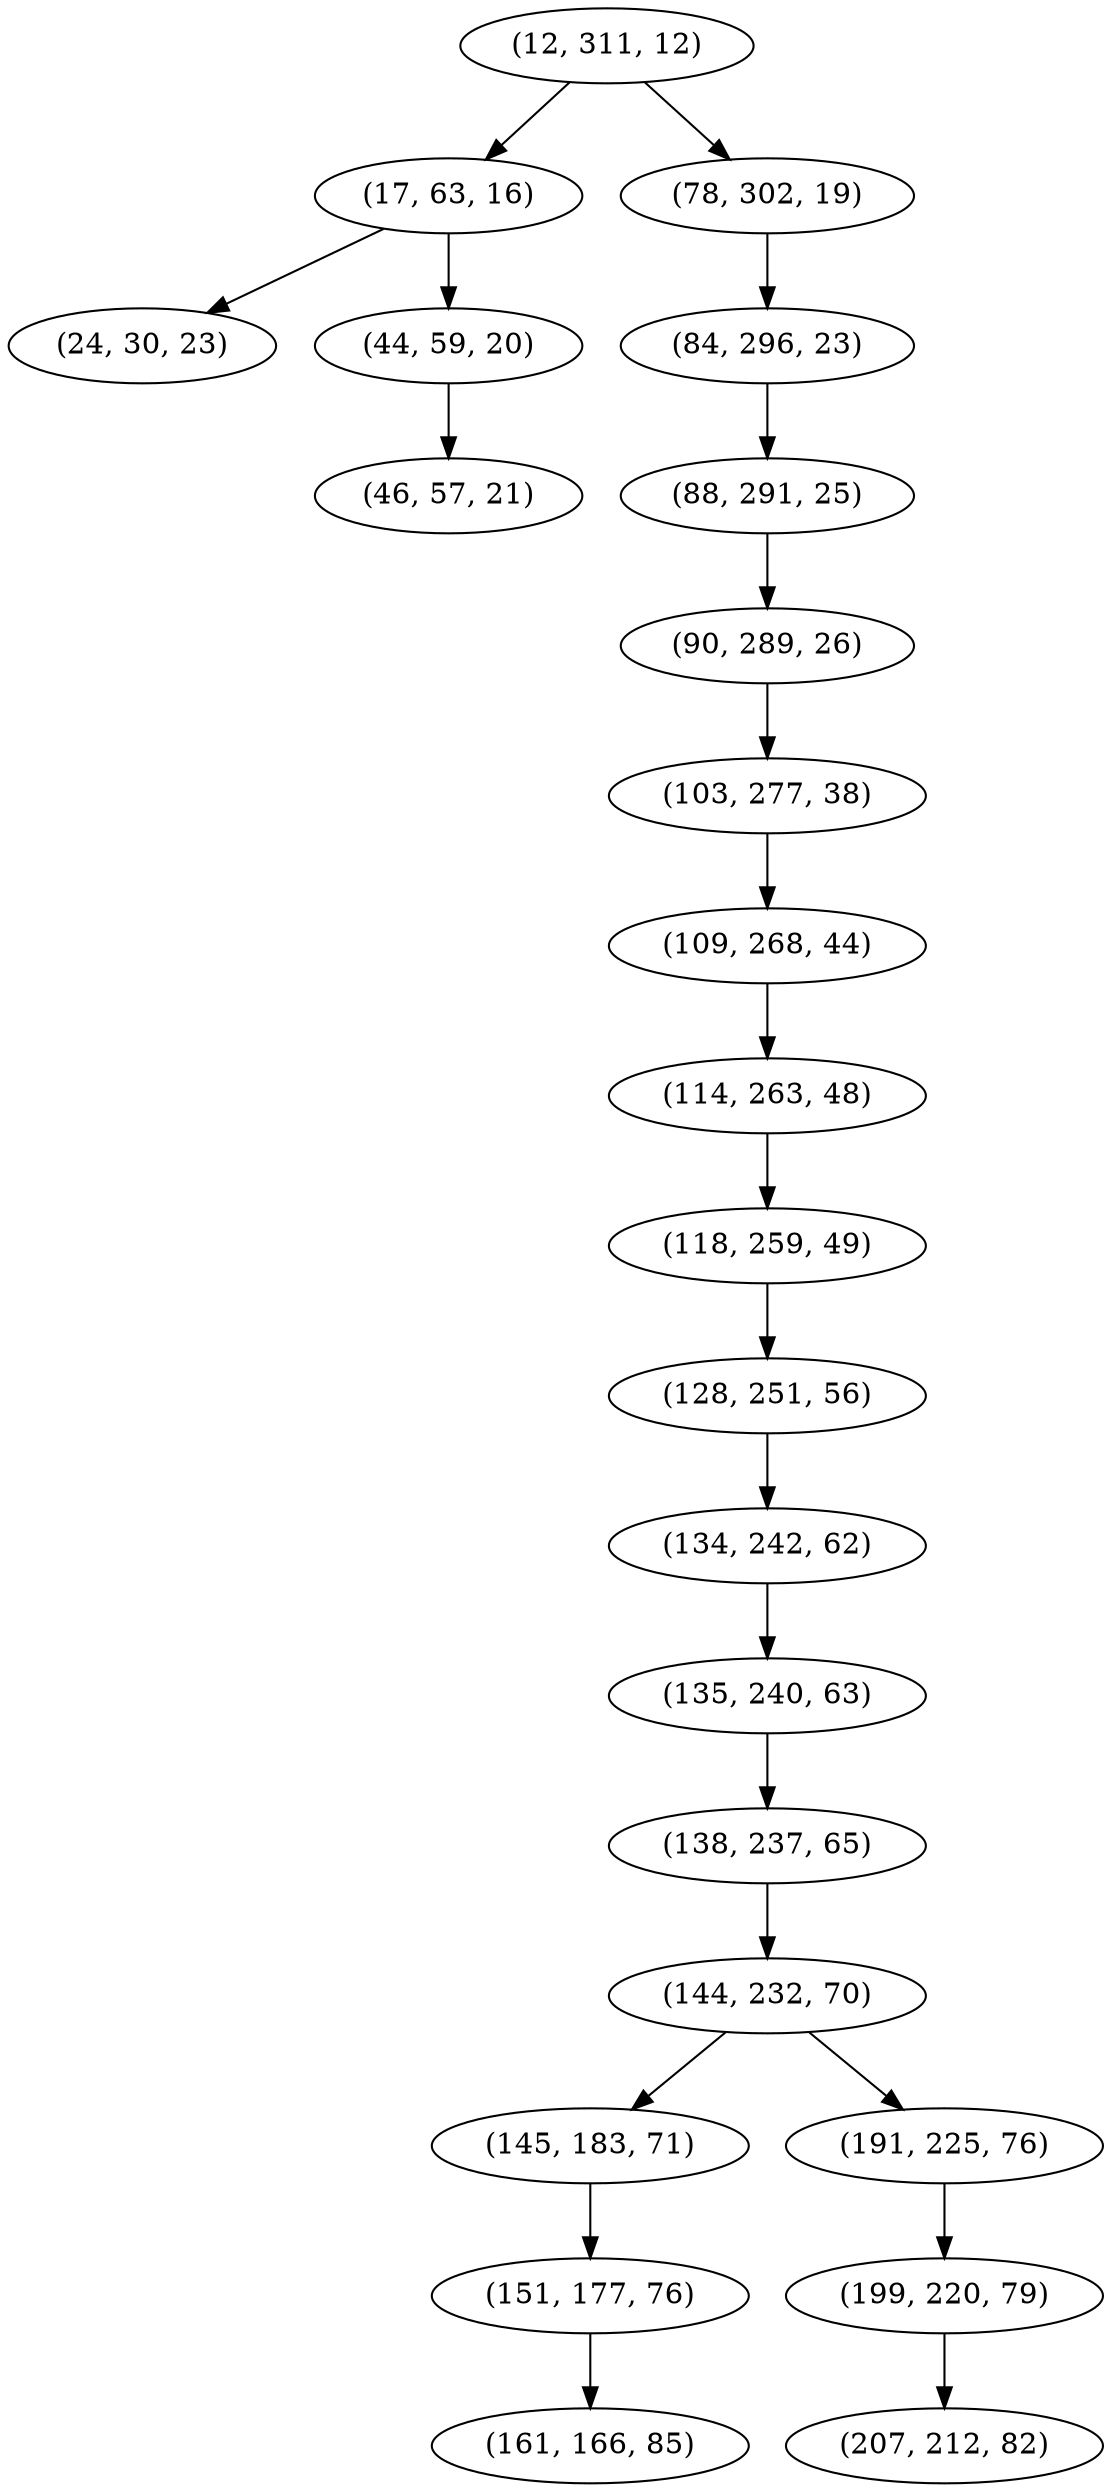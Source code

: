 digraph tree {
    "(12, 311, 12)";
    "(17, 63, 16)";
    "(24, 30, 23)";
    "(44, 59, 20)";
    "(46, 57, 21)";
    "(78, 302, 19)";
    "(84, 296, 23)";
    "(88, 291, 25)";
    "(90, 289, 26)";
    "(103, 277, 38)";
    "(109, 268, 44)";
    "(114, 263, 48)";
    "(118, 259, 49)";
    "(128, 251, 56)";
    "(134, 242, 62)";
    "(135, 240, 63)";
    "(138, 237, 65)";
    "(144, 232, 70)";
    "(145, 183, 71)";
    "(151, 177, 76)";
    "(161, 166, 85)";
    "(191, 225, 76)";
    "(199, 220, 79)";
    "(207, 212, 82)";
    "(12, 311, 12)" -> "(17, 63, 16)";
    "(12, 311, 12)" -> "(78, 302, 19)";
    "(17, 63, 16)" -> "(24, 30, 23)";
    "(17, 63, 16)" -> "(44, 59, 20)";
    "(44, 59, 20)" -> "(46, 57, 21)";
    "(78, 302, 19)" -> "(84, 296, 23)";
    "(84, 296, 23)" -> "(88, 291, 25)";
    "(88, 291, 25)" -> "(90, 289, 26)";
    "(90, 289, 26)" -> "(103, 277, 38)";
    "(103, 277, 38)" -> "(109, 268, 44)";
    "(109, 268, 44)" -> "(114, 263, 48)";
    "(114, 263, 48)" -> "(118, 259, 49)";
    "(118, 259, 49)" -> "(128, 251, 56)";
    "(128, 251, 56)" -> "(134, 242, 62)";
    "(134, 242, 62)" -> "(135, 240, 63)";
    "(135, 240, 63)" -> "(138, 237, 65)";
    "(138, 237, 65)" -> "(144, 232, 70)";
    "(144, 232, 70)" -> "(145, 183, 71)";
    "(144, 232, 70)" -> "(191, 225, 76)";
    "(145, 183, 71)" -> "(151, 177, 76)";
    "(151, 177, 76)" -> "(161, 166, 85)";
    "(191, 225, 76)" -> "(199, 220, 79)";
    "(199, 220, 79)" -> "(207, 212, 82)";
}
